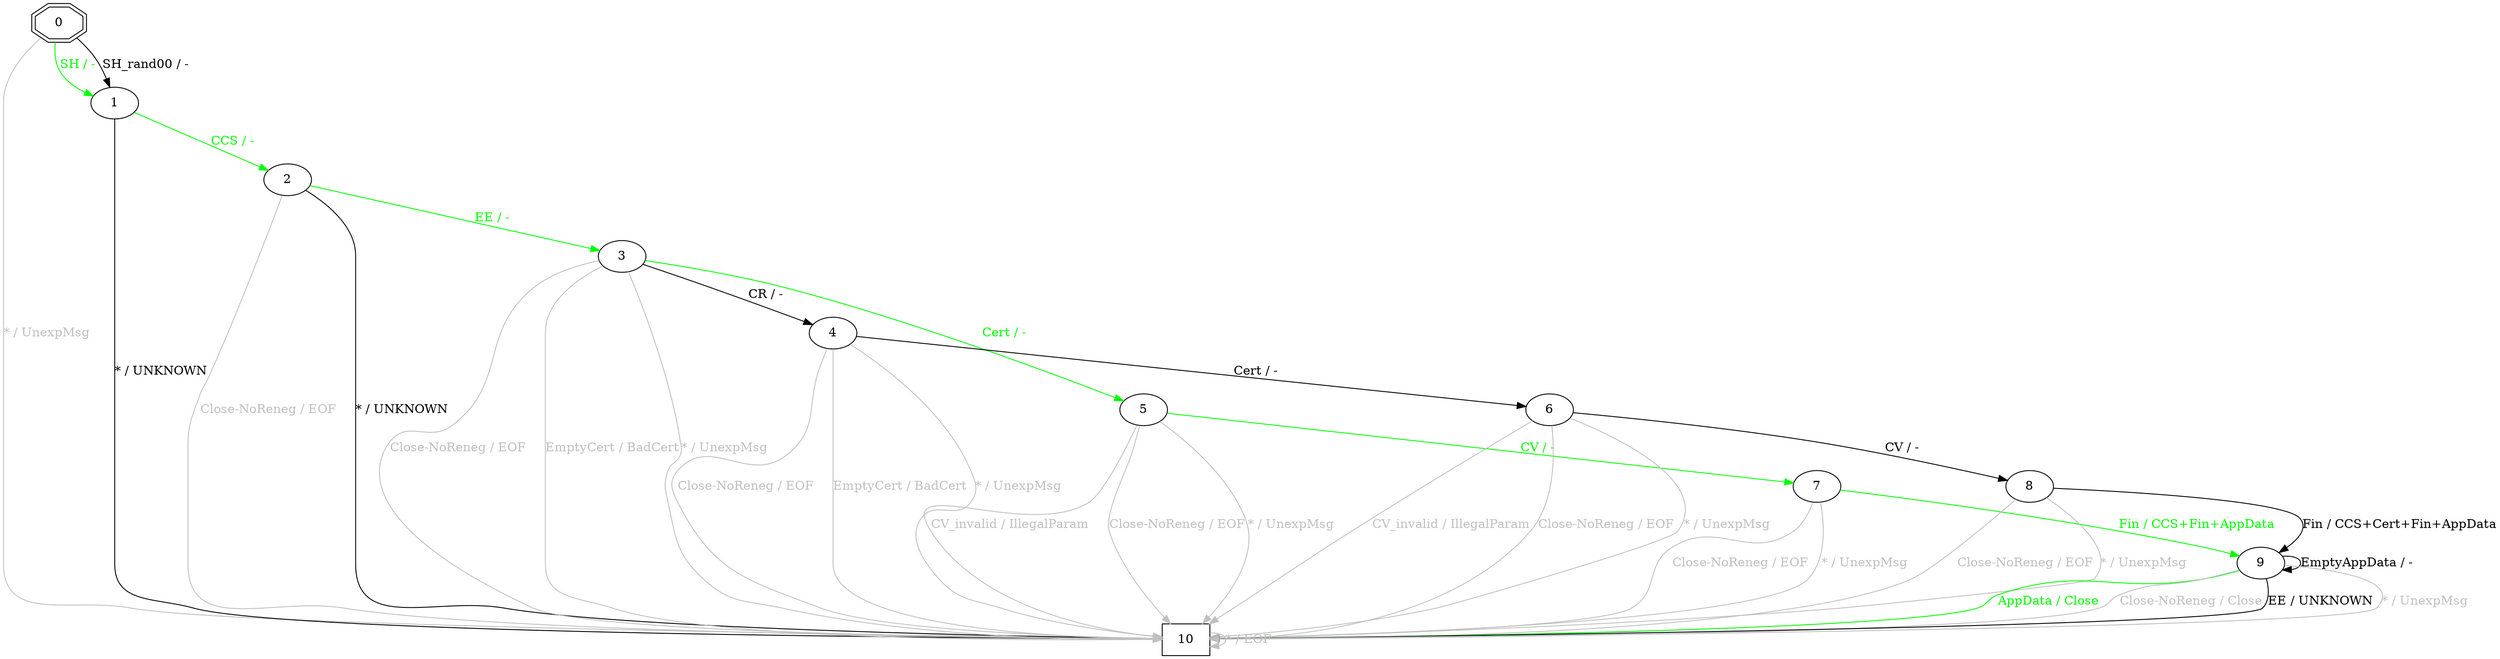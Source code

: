 digraph {
"0" [shape=doubleoctagon];
"1" [shape=ellipse];
"2" [shape=ellipse];
"3" [shape=ellipse];
"4" [shape=ellipse];
"5" [shape=ellipse];
"6" [shape=ellipse];
"7" [shape=ellipse];
"8" [shape=ellipse];
"9" [shape=ellipse];
"10" [shape=rectangle];
"0" -> "1" [label="SH / -", color="green", fontcolor="green"];
"0" -> "1" [label="SH_rand00 / -"];
"0" -> "10" [label="* / UnexpMsg", color="grey", fontcolor="grey"];
"1" -> "2" [label="CCS / -", color="green", fontcolor="green"];
"1" -> "10" [label="* / UNKNOWN"];
"2" -> "10" [label="Close-NoReneg / EOF", color="grey", fontcolor="grey"];
"2" -> "3" [label="EE / -", color="green", fontcolor="green"];
"2" -> "10" [label="* / UNKNOWN"];
"3" -> "4" [label="CR / -"];
"3" -> "5" [label="Cert / -", color="green", fontcolor="green"];
"3" -> "10" [label="Close-NoReneg / EOF", color="grey", fontcolor="grey"];
"3" -> "10" [label="EmptyCert / BadCert", color="grey", fontcolor="grey"];
"3" -> "10" [label="* / UnexpMsg", color="grey", fontcolor="grey"];
"4" -> "6" [label="Cert / -"];
"4" -> "10" [label="Close-NoReneg / EOF", color="grey", fontcolor="grey"];
"4" -> "10" [label="EmptyCert / BadCert", color="grey", fontcolor="grey"];
"4" -> "10" [label="* / UnexpMsg", color="grey", fontcolor="grey"];
"5" -> "7" [label="CV / -", color="green", fontcolor="green"];
"5" -> "10" [label="CV_invalid / IllegalParam", color="grey", fontcolor="grey"];
"5" -> "10" [label="Close-NoReneg / EOF", color="grey", fontcolor="grey"];
"5" -> "10" [label="* / UnexpMsg", color="grey", fontcolor="grey"];
"6" -> "8" [label="CV / -"];
"6" -> "10" [label="CV_invalid / IllegalParam", color="grey", fontcolor="grey"];
"6" -> "10" [label="Close-NoReneg / EOF", color="grey", fontcolor="grey"];
"6" -> "10" [label="* / UnexpMsg", color="grey", fontcolor="grey"];
"7" -> "10" [label="Close-NoReneg / EOF", color="grey", fontcolor="grey"];
"7" -> "9" [label="Fin / CCS+Fin+AppData", color="green", fontcolor="green"];
"7" -> "10" [label="* / UnexpMsg", color="grey", fontcolor="grey"];
"8" -> "10" [label="Close-NoReneg / EOF", color="grey", fontcolor="grey"];
"8" -> "9" [label="Fin / CCS+Cert+Fin+AppData"];
"8" -> "10" [label="* / UnexpMsg", color="grey", fontcolor="grey"];
"9" -> "10" [label="AppData / Close", color="green", fontcolor="green"];
"9" -> "10" [label="Close-NoReneg / Close", color="grey", fontcolor="grey"];
"9" -> "10" [label="EE / UNKNOWN"];
"9" -> "9" [label="EmptyAppData / -"];
"9" -> "10" [label="* / UnexpMsg", color="grey", fontcolor="grey"];
"10" -> "10" [label="* / EOF", color="grey", fontcolor="grey"];
}
